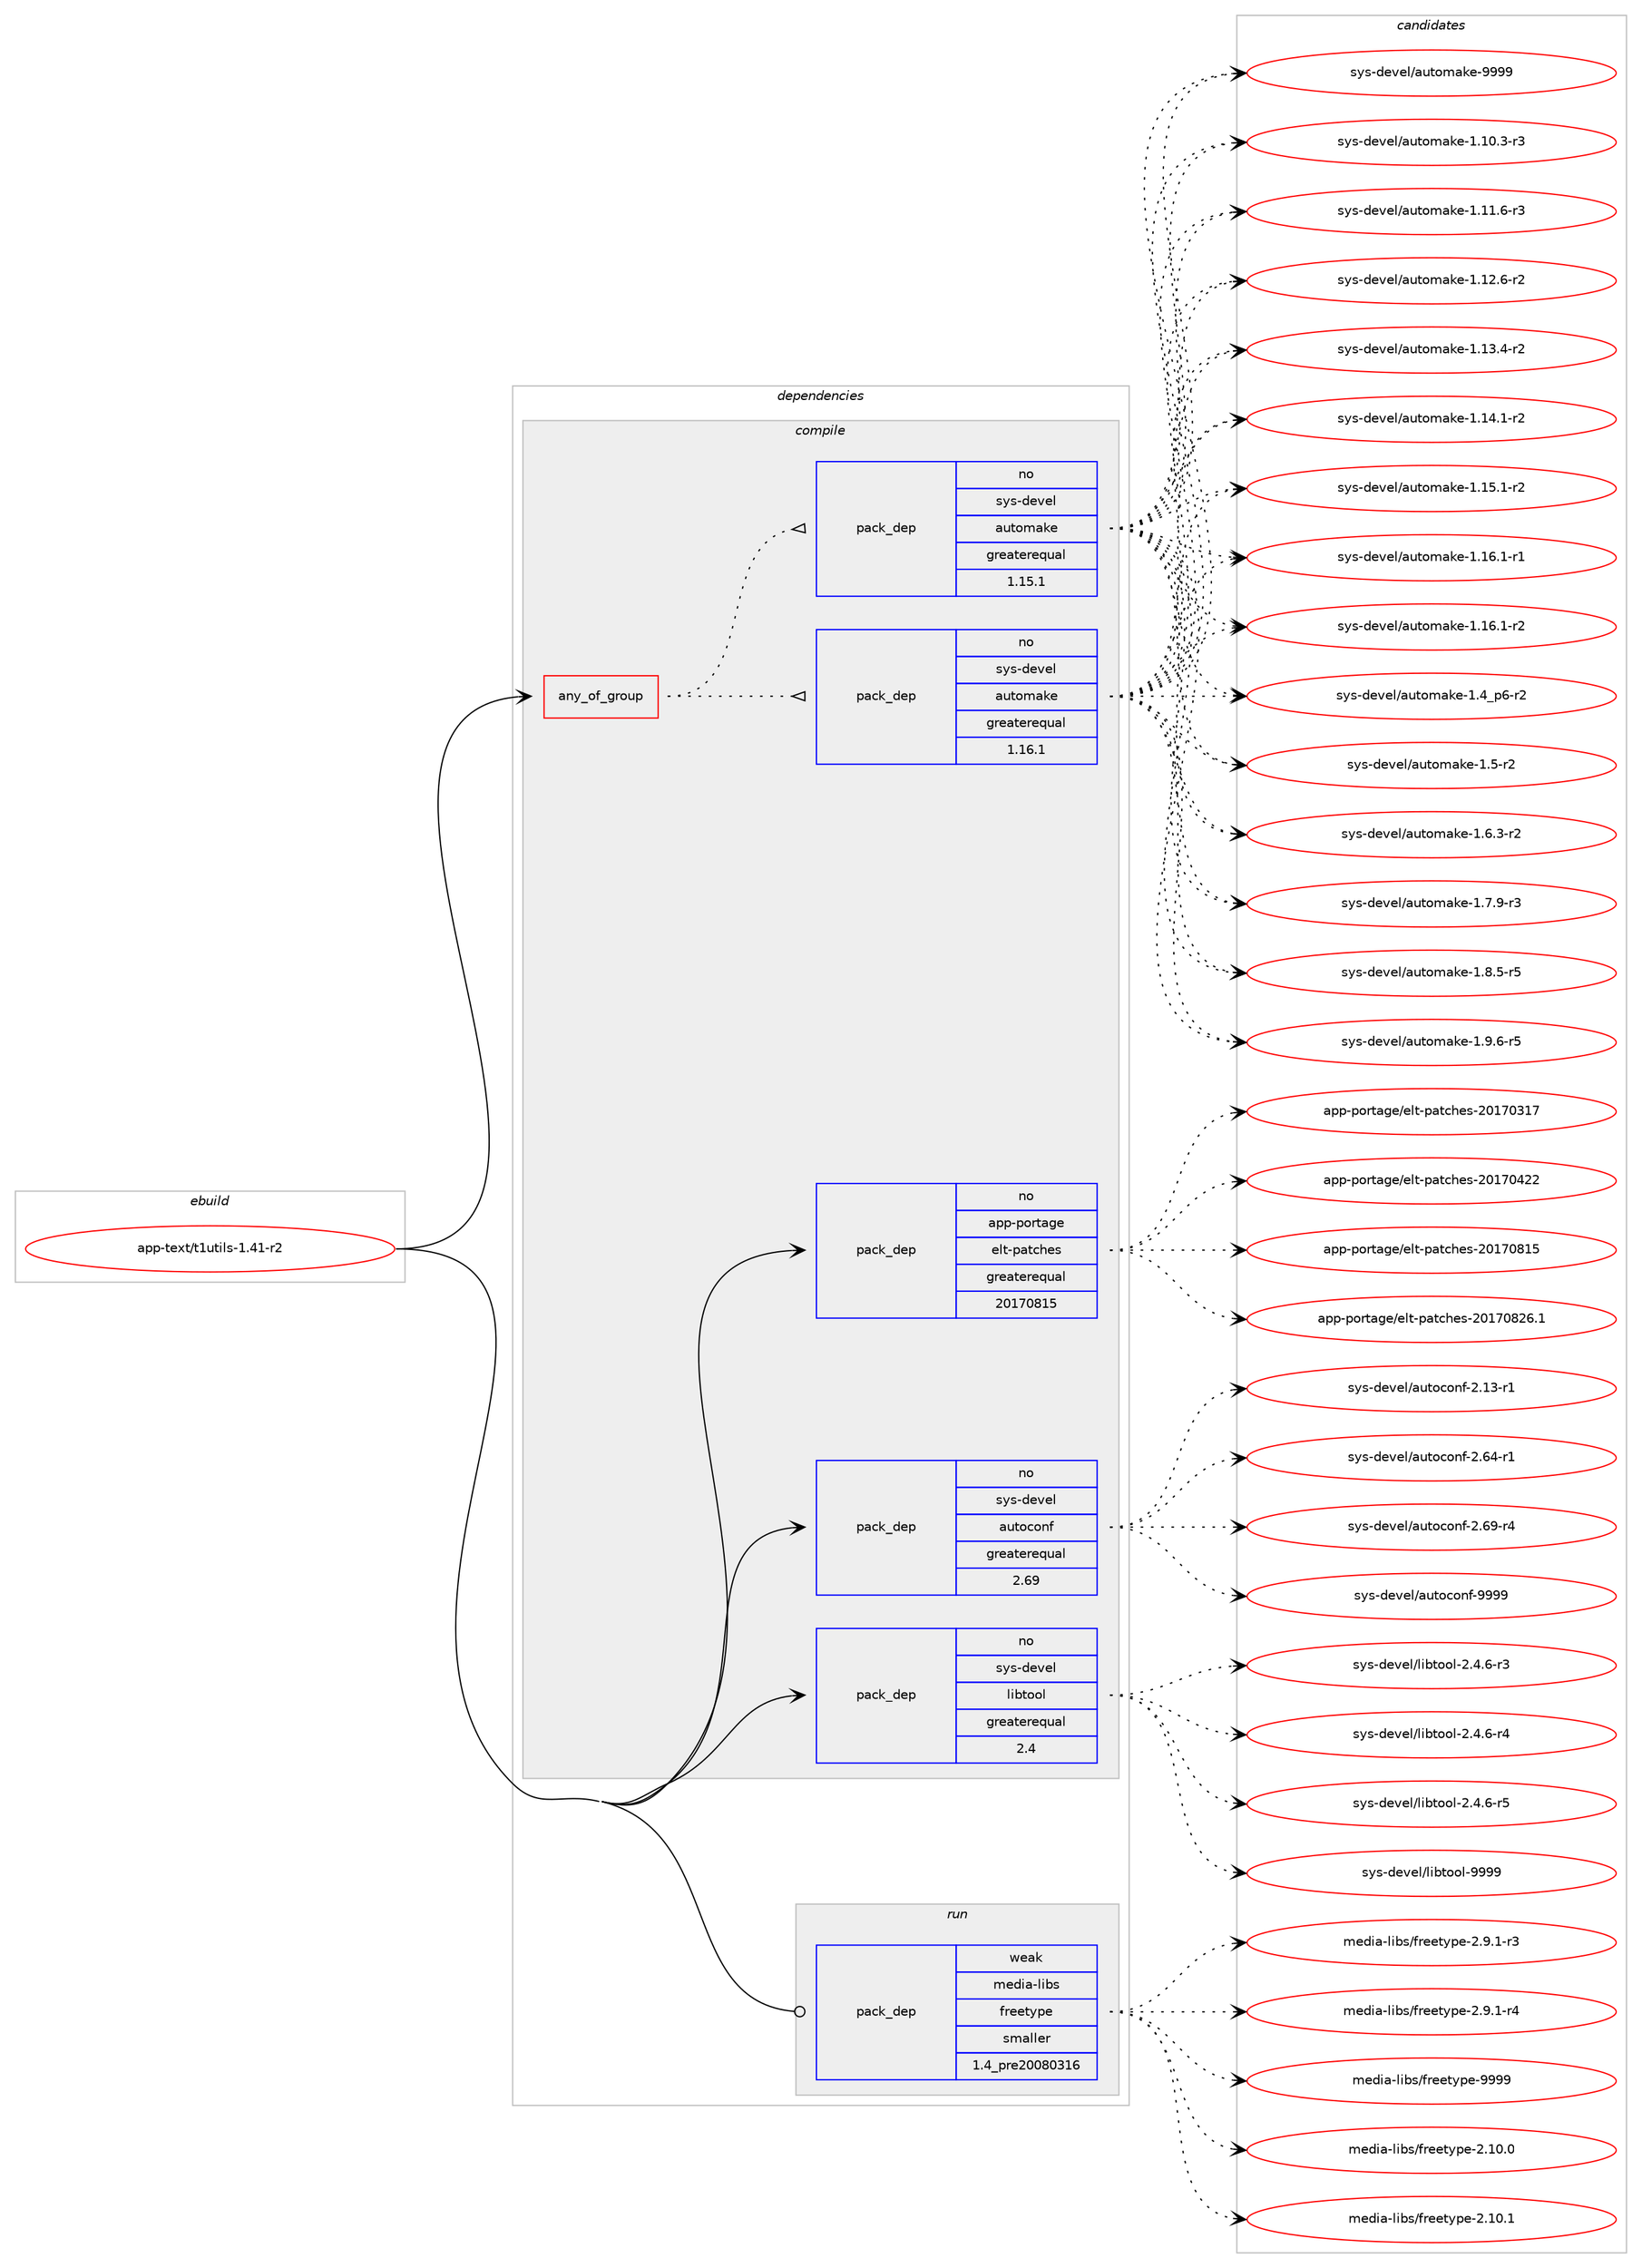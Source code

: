 digraph prolog {

# *************
# Graph options
# *************

newrank=true;
concentrate=true;
compound=true;
graph [rankdir=LR,fontname=Helvetica,fontsize=10,ranksep=1.5];#, ranksep=2.5, nodesep=0.2];
edge  [arrowhead=vee];
node  [fontname=Helvetica,fontsize=10];

# **********
# The ebuild
# **********

subgraph cluster_leftcol {
color=gray;
rank=same;
label=<<i>ebuild</i>>;
id [label="app-text/t1utils-1.41-r2", color=red, width=4, href="../app-text/t1utils-1.41-r2.svg"];
}

# ****************
# The dependencies
# ****************

subgraph cluster_midcol {
color=gray;
label=<<i>dependencies</i>>;
subgraph cluster_compile {
fillcolor="#eeeeee";
style=filled;
label=<<i>compile</i>>;
subgraph any8948 {
dependency512303 [label=<<TABLE BORDER="0" CELLBORDER="1" CELLSPACING="0" CELLPADDING="4"><TR><TD CELLPADDING="10">any_of_group</TD></TR></TABLE>>, shape=none, color=red];subgraph pack381110 {
dependency512304 [label=<<TABLE BORDER="0" CELLBORDER="1" CELLSPACING="0" CELLPADDING="4" WIDTH="220"><TR><TD ROWSPAN="6" CELLPADDING="30">pack_dep</TD></TR><TR><TD WIDTH="110">no</TD></TR><TR><TD>sys-devel</TD></TR><TR><TD>automake</TD></TR><TR><TD>greaterequal</TD></TR><TR><TD>1.16.1</TD></TR></TABLE>>, shape=none, color=blue];
}
dependency512303:e -> dependency512304:w [weight=20,style="dotted",arrowhead="oinv"];
subgraph pack381111 {
dependency512305 [label=<<TABLE BORDER="0" CELLBORDER="1" CELLSPACING="0" CELLPADDING="4" WIDTH="220"><TR><TD ROWSPAN="6" CELLPADDING="30">pack_dep</TD></TR><TR><TD WIDTH="110">no</TD></TR><TR><TD>sys-devel</TD></TR><TR><TD>automake</TD></TR><TR><TD>greaterequal</TD></TR><TR><TD>1.15.1</TD></TR></TABLE>>, shape=none, color=blue];
}
dependency512303:e -> dependency512305:w [weight=20,style="dotted",arrowhead="oinv"];
}
id:e -> dependency512303:w [weight=20,style="solid",arrowhead="vee"];
subgraph pack381112 {
dependency512306 [label=<<TABLE BORDER="0" CELLBORDER="1" CELLSPACING="0" CELLPADDING="4" WIDTH="220"><TR><TD ROWSPAN="6" CELLPADDING="30">pack_dep</TD></TR><TR><TD WIDTH="110">no</TD></TR><TR><TD>app-portage</TD></TR><TR><TD>elt-patches</TD></TR><TR><TD>greaterequal</TD></TR><TR><TD>20170815</TD></TR></TABLE>>, shape=none, color=blue];
}
id:e -> dependency512306:w [weight=20,style="solid",arrowhead="vee"];
subgraph pack381113 {
dependency512307 [label=<<TABLE BORDER="0" CELLBORDER="1" CELLSPACING="0" CELLPADDING="4" WIDTH="220"><TR><TD ROWSPAN="6" CELLPADDING="30">pack_dep</TD></TR><TR><TD WIDTH="110">no</TD></TR><TR><TD>sys-devel</TD></TR><TR><TD>autoconf</TD></TR><TR><TD>greaterequal</TD></TR><TR><TD>2.69</TD></TR></TABLE>>, shape=none, color=blue];
}
id:e -> dependency512307:w [weight=20,style="solid",arrowhead="vee"];
subgraph pack381114 {
dependency512308 [label=<<TABLE BORDER="0" CELLBORDER="1" CELLSPACING="0" CELLPADDING="4" WIDTH="220"><TR><TD ROWSPAN="6" CELLPADDING="30">pack_dep</TD></TR><TR><TD WIDTH="110">no</TD></TR><TR><TD>sys-devel</TD></TR><TR><TD>libtool</TD></TR><TR><TD>greaterequal</TD></TR><TR><TD>2.4</TD></TR></TABLE>>, shape=none, color=blue];
}
id:e -> dependency512308:w [weight=20,style="solid",arrowhead="vee"];
}
subgraph cluster_compileandrun {
fillcolor="#eeeeee";
style=filled;
label=<<i>compile and run</i>>;
}
subgraph cluster_run {
fillcolor="#eeeeee";
style=filled;
label=<<i>run</i>>;
subgraph pack381115 {
dependency512309 [label=<<TABLE BORDER="0" CELLBORDER="1" CELLSPACING="0" CELLPADDING="4" WIDTH="220"><TR><TD ROWSPAN="6" CELLPADDING="30">pack_dep</TD></TR><TR><TD WIDTH="110">weak</TD></TR><TR><TD>media-libs</TD></TR><TR><TD>freetype</TD></TR><TR><TD>smaller</TD></TR><TR><TD>1.4_pre20080316</TD></TR></TABLE>>, shape=none, color=blue];
}
id:e -> dependency512309:w [weight=20,style="solid",arrowhead="odot"];
}
}

# **************
# The candidates
# **************

subgraph cluster_choices {
rank=same;
color=gray;
label=<<i>candidates</i>>;

subgraph choice381110 {
color=black;
nodesep=1;
choice11512111545100101118101108479711711611110997107101454946494846514511451 [label="sys-devel/automake-1.10.3-r3", color=red, width=4,href="../sys-devel/automake-1.10.3-r3.svg"];
choice11512111545100101118101108479711711611110997107101454946494946544511451 [label="sys-devel/automake-1.11.6-r3", color=red, width=4,href="../sys-devel/automake-1.11.6-r3.svg"];
choice11512111545100101118101108479711711611110997107101454946495046544511450 [label="sys-devel/automake-1.12.6-r2", color=red, width=4,href="../sys-devel/automake-1.12.6-r2.svg"];
choice11512111545100101118101108479711711611110997107101454946495146524511450 [label="sys-devel/automake-1.13.4-r2", color=red, width=4,href="../sys-devel/automake-1.13.4-r2.svg"];
choice11512111545100101118101108479711711611110997107101454946495246494511450 [label="sys-devel/automake-1.14.1-r2", color=red, width=4,href="../sys-devel/automake-1.14.1-r2.svg"];
choice11512111545100101118101108479711711611110997107101454946495346494511450 [label="sys-devel/automake-1.15.1-r2", color=red, width=4,href="../sys-devel/automake-1.15.1-r2.svg"];
choice11512111545100101118101108479711711611110997107101454946495446494511449 [label="sys-devel/automake-1.16.1-r1", color=red, width=4,href="../sys-devel/automake-1.16.1-r1.svg"];
choice11512111545100101118101108479711711611110997107101454946495446494511450 [label="sys-devel/automake-1.16.1-r2", color=red, width=4,href="../sys-devel/automake-1.16.1-r2.svg"];
choice115121115451001011181011084797117116111109971071014549465295112544511450 [label="sys-devel/automake-1.4_p6-r2", color=red, width=4,href="../sys-devel/automake-1.4_p6-r2.svg"];
choice11512111545100101118101108479711711611110997107101454946534511450 [label="sys-devel/automake-1.5-r2", color=red, width=4,href="../sys-devel/automake-1.5-r2.svg"];
choice115121115451001011181011084797117116111109971071014549465446514511450 [label="sys-devel/automake-1.6.3-r2", color=red, width=4,href="../sys-devel/automake-1.6.3-r2.svg"];
choice115121115451001011181011084797117116111109971071014549465546574511451 [label="sys-devel/automake-1.7.9-r3", color=red, width=4,href="../sys-devel/automake-1.7.9-r3.svg"];
choice115121115451001011181011084797117116111109971071014549465646534511453 [label="sys-devel/automake-1.8.5-r5", color=red, width=4,href="../sys-devel/automake-1.8.5-r5.svg"];
choice115121115451001011181011084797117116111109971071014549465746544511453 [label="sys-devel/automake-1.9.6-r5", color=red, width=4,href="../sys-devel/automake-1.9.6-r5.svg"];
choice115121115451001011181011084797117116111109971071014557575757 [label="sys-devel/automake-9999", color=red, width=4,href="../sys-devel/automake-9999.svg"];
dependency512304:e -> choice11512111545100101118101108479711711611110997107101454946494846514511451:w [style=dotted,weight="100"];
dependency512304:e -> choice11512111545100101118101108479711711611110997107101454946494946544511451:w [style=dotted,weight="100"];
dependency512304:e -> choice11512111545100101118101108479711711611110997107101454946495046544511450:w [style=dotted,weight="100"];
dependency512304:e -> choice11512111545100101118101108479711711611110997107101454946495146524511450:w [style=dotted,weight="100"];
dependency512304:e -> choice11512111545100101118101108479711711611110997107101454946495246494511450:w [style=dotted,weight="100"];
dependency512304:e -> choice11512111545100101118101108479711711611110997107101454946495346494511450:w [style=dotted,weight="100"];
dependency512304:e -> choice11512111545100101118101108479711711611110997107101454946495446494511449:w [style=dotted,weight="100"];
dependency512304:e -> choice11512111545100101118101108479711711611110997107101454946495446494511450:w [style=dotted,weight="100"];
dependency512304:e -> choice115121115451001011181011084797117116111109971071014549465295112544511450:w [style=dotted,weight="100"];
dependency512304:e -> choice11512111545100101118101108479711711611110997107101454946534511450:w [style=dotted,weight="100"];
dependency512304:e -> choice115121115451001011181011084797117116111109971071014549465446514511450:w [style=dotted,weight="100"];
dependency512304:e -> choice115121115451001011181011084797117116111109971071014549465546574511451:w [style=dotted,weight="100"];
dependency512304:e -> choice115121115451001011181011084797117116111109971071014549465646534511453:w [style=dotted,weight="100"];
dependency512304:e -> choice115121115451001011181011084797117116111109971071014549465746544511453:w [style=dotted,weight="100"];
dependency512304:e -> choice115121115451001011181011084797117116111109971071014557575757:w [style=dotted,weight="100"];
}
subgraph choice381111 {
color=black;
nodesep=1;
choice11512111545100101118101108479711711611110997107101454946494846514511451 [label="sys-devel/automake-1.10.3-r3", color=red, width=4,href="../sys-devel/automake-1.10.3-r3.svg"];
choice11512111545100101118101108479711711611110997107101454946494946544511451 [label="sys-devel/automake-1.11.6-r3", color=red, width=4,href="../sys-devel/automake-1.11.6-r3.svg"];
choice11512111545100101118101108479711711611110997107101454946495046544511450 [label="sys-devel/automake-1.12.6-r2", color=red, width=4,href="../sys-devel/automake-1.12.6-r2.svg"];
choice11512111545100101118101108479711711611110997107101454946495146524511450 [label="sys-devel/automake-1.13.4-r2", color=red, width=4,href="../sys-devel/automake-1.13.4-r2.svg"];
choice11512111545100101118101108479711711611110997107101454946495246494511450 [label="sys-devel/automake-1.14.1-r2", color=red, width=4,href="../sys-devel/automake-1.14.1-r2.svg"];
choice11512111545100101118101108479711711611110997107101454946495346494511450 [label="sys-devel/automake-1.15.1-r2", color=red, width=4,href="../sys-devel/automake-1.15.1-r2.svg"];
choice11512111545100101118101108479711711611110997107101454946495446494511449 [label="sys-devel/automake-1.16.1-r1", color=red, width=4,href="../sys-devel/automake-1.16.1-r1.svg"];
choice11512111545100101118101108479711711611110997107101454946495446494511450 [label="sys-devel/automake-1.16.1-r2", color=red, width=4,href="../sys-devel/automake-1.16.1-r2.svg"];
choice115121115451001011181011084797117116111109971071014549465295112544511450 [label="sys-devel/automake-1.4_p6-r2", color=red, width=4,href="../sys-devel/automake-1.4_p6-r2.svg"];
choice11512111545100101118101108479711711611110997107101454946534511450 [label="sys-devel/automake-1.5-r2", color=red, width=4,href="../sys-devel/automake-1.5-r2.svg"];
choice115121115451001011181011084797117116111109971071014549465446514511450 [label="sys-devel/automake-1.6.3-r2", color=red, width=4,href="../sys-devel/automake-1.6.3-r2.svg"];
choice115121115451001011181011084797117116111109971071014549465546574511451 [label="sys-devel/automake-1.7.9-r3", color=red, width=4,href="../sys-devel/automake-1.7.9-r3.svg"];
choice115121115451001011181011084797117116111109971071014549465646534511453 [label="sys-devel/automake-1.8.5-r5", color=red, width=4,href="../sys-devel/automake-1.8.5-r5.svg"];
choice115121115451001011181011084797117116111109971071014549465746544511453 [label="sys-devel/automake-1.9.6-r5", color=red, width=4,href="../sys-devel/automake-1.9.6-r5.svg"];
choice115121115451001011181011084797117116111109971071014557575757 [label="sys-devel/automake-9999", color=red, width=4,href="../sys-devel/automake-9999.svg"];
dependency512305:e -> choice11512111545100101118101108479711711611110997107101454946494846514511451:w [style=dotted,weight="100"];
dependency512305:e -> choice11512111545100101118101108479711711611110997107101454946494946544511451:w [style=dotted,weight="100"];
dependency512305:e -> choice11512111545100101118101108479711711611110997107101454946495046544511450:w [style=dotted,weight="100"];
dependency512305:e -> choice11512111545100101118101108479711711611110997107101454946495146524511450:w [style=dotted,weight="100"];
dependency512305:e -> choice11512111545100101118101108479711711611110997107101454946495246494511450:w [style=dotted,weight="100"];
dependency512305:e -> choice11512111545100101118101108479711711611110997107101454946495346494511450:w [style=dotted,weight="100"];
dependency512305:e -> choice11512111545100101118101108479711711611110997107101454946495446494511449:w [style=dotted,weight="100"];
dependency512305:e -> choice11512111545100101118101108479711711611110997107101454946495446494511450:w [style=dotted,weight="100"];
dependency512305:e -> choice115121115451001011181011084797117116111109971071014549465295112544511450:w [style=dotted,weight="100"];
dependency512305:e -> choice11512111545100101118101108479711711611110997107101454946534511450:w [style=dotted,weight="100"];
dependency512305:e -> choice115121115451001011181011084797117116111109971071014549465446514511450:w [style=dotted,weight="100"];
dependency512305:e -> choice115121115451001011181011084797117116111109971071014549465546574511451:w [style=dotted,weight="100"];
dependency512305:e -> choice115121115451001011181011084797117116111109971071014549465646534511453:w [style=dotted,weight="100"];
dependency512305:e -> choice115121115451001011181011084797117116111109971071014549465746544511453:w [style=dotted,weight="100"];
dependency512305:e -> choice115121115451001011181011084797117116111109971071014557575757:w [style=dotted,weight="100"];
}
subgraph choice381112 {
color=black;
nodesep=1;
choice97112112451121111141169710310147101108116451129711699104101115455048495548514955 [label="app-portage/elt-patches-20170317", color=red, width=4,href="../app-portage/elt-patches-20170317.svg"];
choice97112112451121111141169710310147101108116451129711699104101115455048495548525050 [label="app-portage/elt-patches-20170422", color=red, width=4,href="../app-portage/elt-patches-20170422.svg"];
choice97112112451121111141169710310147101108116451129711699104101115455048495548564953 [label="app-portage/elt-patches-20170815", color=red, width=4,href="../app-portage/elt-patches-20170815.svg"];
choice971121124511211111411697103101471011081164511297116991041011154550484955485650544649 [label="app-portage/elt-patches-20170826.1", color=red, width=4,href="../app-portage/elt-patches-20170826.1.svg"];
dependency512306:e -> choice97112112451121111141169710310147101108116451129711699104101115455048495548514955:w [style=dotted,weight="100"];
dependency512306:e -> choice97112112451121111141169710310147101108116451129711699104101115455048495548525050:w [style=dotted,weight="100"];
dependency512306:e -> choice97112112451121111141169710310147101108116451129711699104101115455048495548564953:w [style=dotted,weight="100"];
dependency512306:e -> choice971121124511211111411697103101471011081164511297116991041011154550484955485650544649:w [style=dotted,weight="100"];
}
subgraph choice381113 {
color=black;
nodesep=1;
choice1151211154510010111810110847971171161119911111010245504649514511449 [label="sys-devel/autoconf-2.13-r1", color=red, width=4,href="../sys-devel/autoconf-2.13-r1.svg"];
choice1151211154510010111810110847971171161119911111010245504654524511449 [label="sys-devel/autoconf-2.64-r1", color=red, width=4,href="../sys-devel/autoconf-2.64-r1.svg"];
choice1151211154510010111810110847971171161119911111010245504654574511452 [label="sys-devel/autoconf-2.69-r4", color=red, width=4,href="../sys-devel/autoconf-2.69-r4.svg"];
choice115121115451001011181011084797117116111991111101024557575757 [label="sys-devel/autoconf-9999", color=red, width=4,href="../sys-devel/autoconf-9999.svg"];
dependency512307:e -> choice1151211154510010111810110847971171161119911111010245504649514511449:w [style=dotted,weight="100"];
dependency512307:e -> choice1151211154510010111810110847971171161119911111010245504654524511449:w [style=dotted,weight="100"];
dependency512307:e -> choice1151211154510010111810110847971171161119911111010245504654574511452:w [style=dotted,weight="100"];
dependency512307:e -> choice115121115451001011181011084797117116111991111101024557575757:w [style=dotted,weight="100"];
}
subgraph choice381114 {
color=black;
nodesep=1;
choice1151211154510010111810110847108105981161111111084550465246544511451 [label="sys-devel/libtool-2.4.6-r3", color=red, width=4,href="../sys-devel/libtool-2.4.6-r3.svg"];
choice1151211154510010111810110847108105981161111111084550465246544511452 [label="sys-devel/libtool-2.4.6-r4", color=red, width=4,href="../sys-devel/libtool-2.4.6-r4.svg"];
choice1151211154510010111810110847108105981161111111084550465246544511453 [label="sys-devel/libtool-2.4.6-r5", color=red, width=4,href="../sys-devel/libtool-2.4.6-r5.svg"];
choice1151211154510010111810110847108105981161111111084557575757 [label="sys-devel/libtool-9999", color=red, width=4,href="../sys-devel/libtool-9999.svg"];
dependency512308:e -> choice1151211154510010111810110847108105981161111111084550465246544511451:w [style=dotted,weight="100"];
dependency512308:e -> choice1151211154510010111810110847108105981161111111084550465246544511452:w [style=dotted,weight="100"];
dependency512308:e -> choice1151211154510010111810110847108105981161111111084550465246544511453:w [style=dotted,weight="100"];
dependency512308:e -> choice1151211154510010111810110847108105981161111111084557575757:w [style=dotted,weight="100"];
}
subgraph choice381115 {
color=black;
nodesep=1;
choice1091011001059745108105981154710211410110111612111210145504649484648 [label="media-libs/freetype-2.10.0", color=red, width=4,href="../media-libs/freetype-2.10.0.svg"];
choice1091011001059745108105981154710211410110111612111210145504649484649 [label="media-libs/freetype-2.10.1", color=red, width=4,href="../media-libs/freetype-2.10.1.svg"];
choice109101100105974510810598115471021141011011161211121014550465746494511451 [label="media-libs/freetype-2.9.1-r3", color=red, width=4,href="../media-libs/freetype-2.9.1-r3.svg"];
choice109101100105974510810598115471021141011011161211121014550465746494511452 [label="media-libs/freetype-2.9.1-r4", color=red, width=4,href="../media-libs/freetype-2.9.1-r4.svg"];
choice109101100105974510810598115471021141011011161211121014557575757 [label="media-libs/freetype-9999", color=red, width=4,href="../media-libs/freetype-9999.svg"];
dependency512309:e -> choice1091011001059745108105981154710211410110111612111210145504649484648:w [style=dotted,weight="100"];
dependency512309:e -> choice1091011001059745108105981154710211410110111612111210145504649484649:w [style=dotted,weight="100"];
dependency512309:e -> choice109101100105974510810598115471021141011011161211121014550465746494511451:w [style=dotted,weight="100"];
dependency512309:e -> choice109101100105974510810598115471021141011011161211121014550465746494511452:w [style=dotted,weight="100"];
dependency512309:e -> choice109101100105974510810598115471021141011011161211121014557575757:w [style=dotted,weight="100"];
}
}

}
